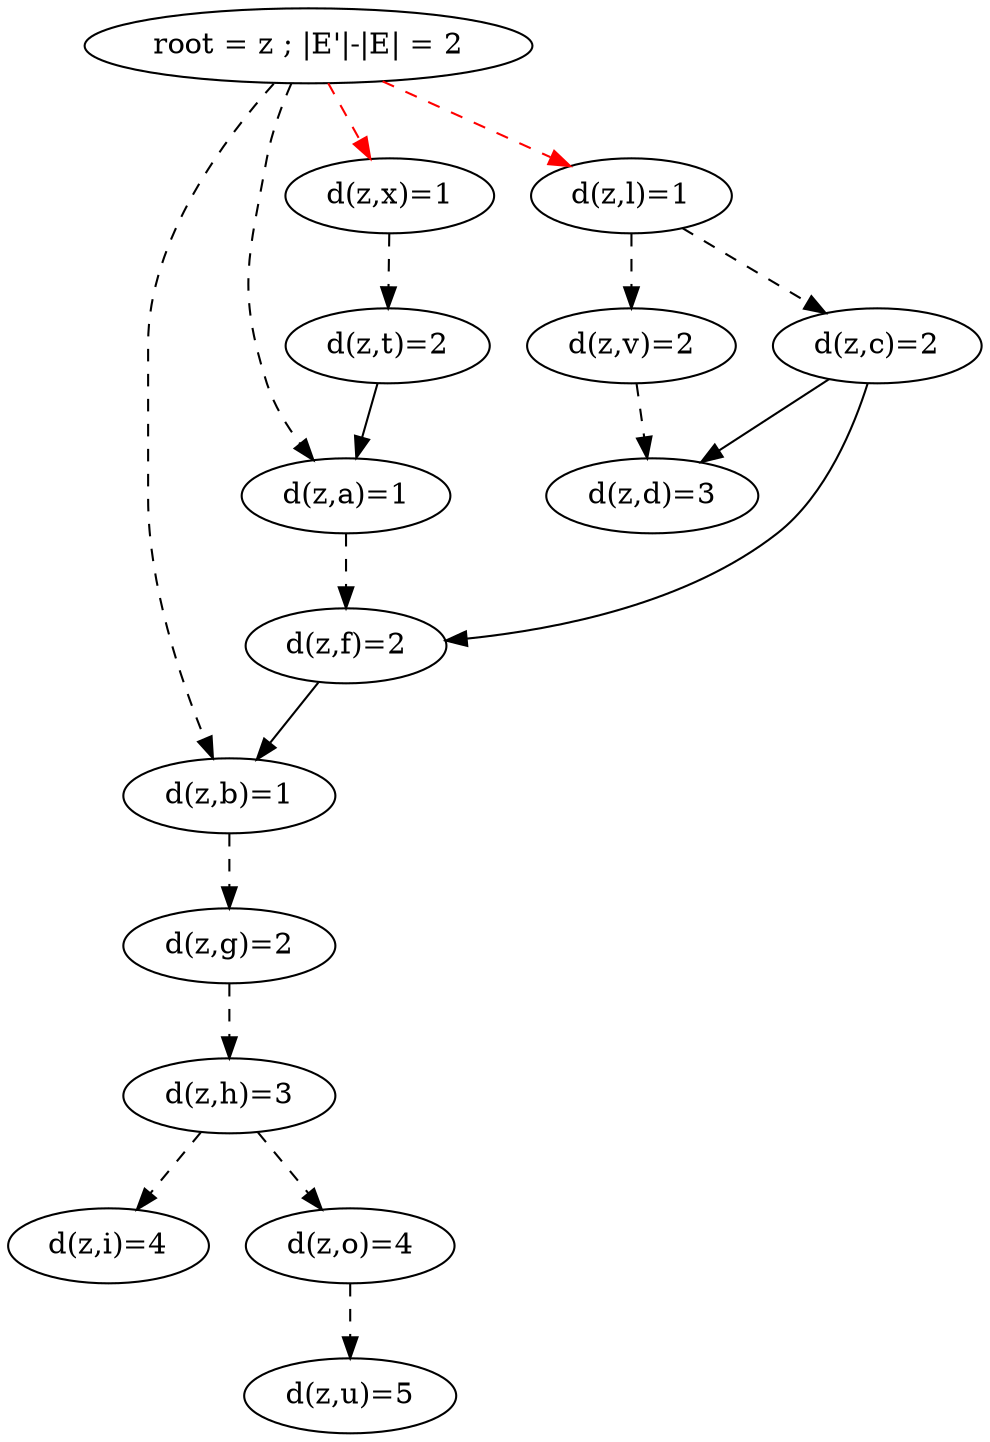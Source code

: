 digraph grafo_output { z [label="root = z ; |E'|-|E| = 2"];
z->a [style=dashed];
a [label="d(z,a)=1"]; 
z->b [style=dashed];
b [label="d(z,b)=1"]; 
z->l [style=dashed, color=red];
l [label="d(z,l)=1"]; 
z->x [style=dashed, color=red];
x [label="d(z,x)=1"]; 
a->f [style=dashed];
f [label="d(z,f)=2"]; 
b->g [style=dashed];
g [label="d(z,g)=2"]; 
l->v [style=dashed];
v [label="d(z,v)=2"]; 
l->c [style=dashed];
c [label="d(z,c)=2"]; 
x->t [style=dashed];
t [label="d(z,t)=2"]; 
f->b;
g->h [style=dashed];
h [label="d(z,h)=3"]; 
v->d [style=dashed];
d [label="d(z,d)=3"]; 
c->d;
c->f;
t->a;
h->i [style=dashed];
i [label="d(z,i)=4"]; 
h->o [style=dashed];
o [label="d(z,o)=4"]; 
o->u [style=dashed];
u [label="d(z,u)=5"]; 
 }
